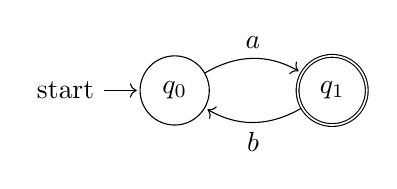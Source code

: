 
%p% \usetikzlibrary{arrows,automata,positioning}
\begin{tikzpicture}[shorten >=1pt,node distance=2cm,auto]
  \node[state,initial]    (q_0)                {$q_0$};
  \node[state,accepting]  (q_1) [right of=q_0] {$q_1$};

  \path[->] (q_0) edge [bend left]  node {$a$} (q_1)
            (q_1) edge [bend left]  node {$b$} (q_0);
\end{tikzpicture}
